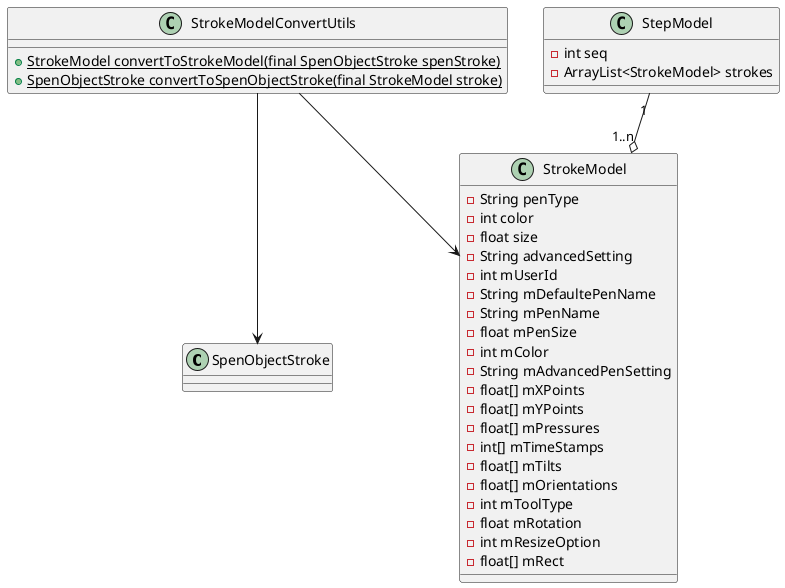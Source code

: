 @startuml

class SpenObjectStroke {

}

class StrokeModel {
    - String penType
    - int color
    - float size
    - String advancedSetting
    - int mUserId
    - String mDefaultePenName
    - String mPenName
    - float mPenSize
    - int mColor
    - String mAdvancedPenSetting
    - float[] mXPoints
    - float[] mYPoints
    - float[] mPressures
    - int[] mTimeStamps
    - float[] mTilts
    - float[] mOrientations
    - int mToolType
    - float mRotation
    - int mResizeOption
    - float[] mRect
}

class StepModel {
    - int seq
    - ArrayList<StrokeModel> strokes
}

class StrokeModelConvertUtils {
    + {static} StrokeModel convertToStrokeModel(final SpenObjectStroke spenStroke)
    + {static} SpenObjectStroke convertToSpenObjectStroke(final StrokeModel stroke)
}

StepModel "1" --o "1..n" StrokeModel

StrokeModelConvertUtils --> StrokeModel
StrokeModelConvertUtils --> SpenObjectStroke


@enduml